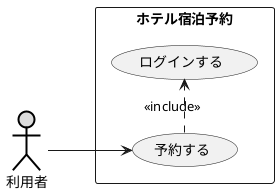 @startuml ユースケース図
left to right direction
actor 利用者 #DDDDDD;line:black;line.bold;
rectangle ホテル宿泊予約{
    usecase 予約する
    usecase ログインする
}
予約する.> ログインする: << include >>
利用者-->予約する
@enduml